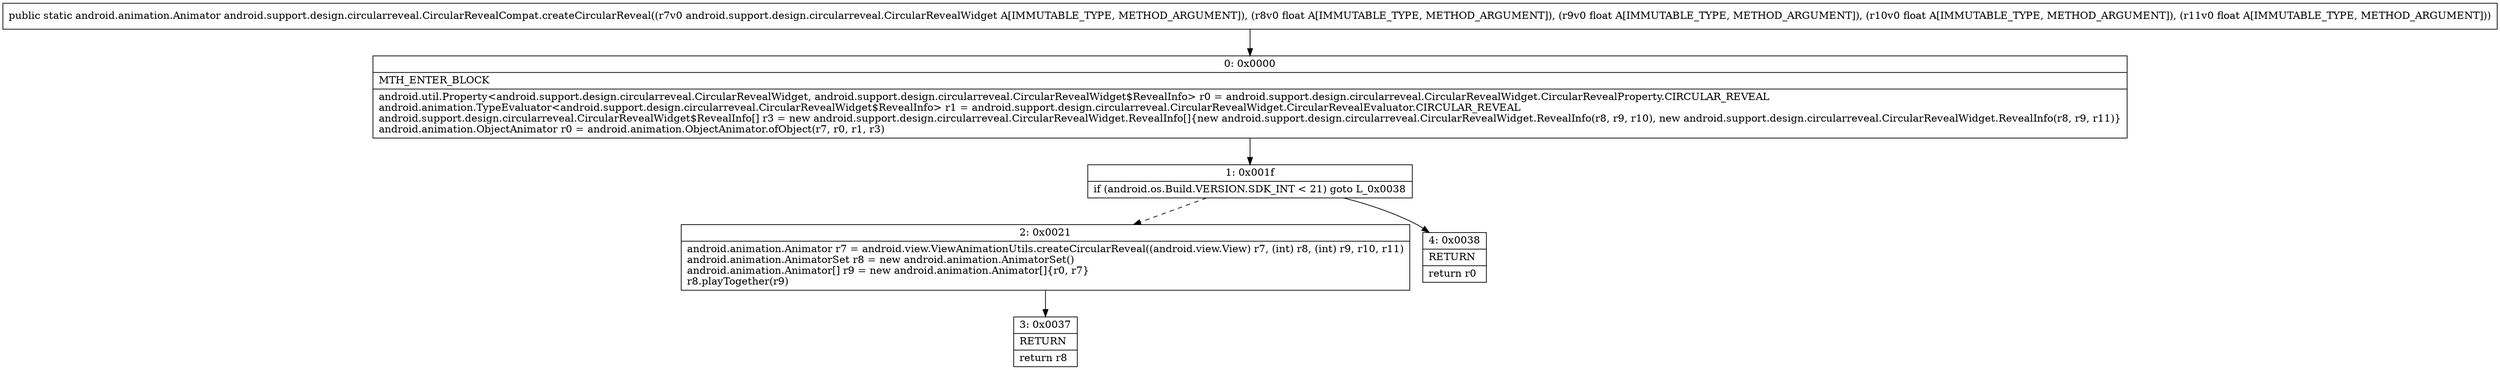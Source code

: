 digraph "CFG forandroid.support.design.circularreveal.CircularRevealCompat.createCircularReveal(Landroid\/support\/design\/circularreveal\/CircularRevealWidget;FFFF)Landroid\/animation\/Animator;" {
Node_0 [shape=record,label="{0\:\ 0x0000|MTH_ENTER_BLOCK\l|android.util.Property\<android.support.design.circularreveal.CircularRevealWidget, android.support.design.circularreveal.CircularRevealWidget$RevealInfo\> r0 = android.support.design.circularreveal.CircularRevealWidget.CircularRevealProperty.CIRCULAR_REVEAL\landroid.animation.TypeEvaluator\<android.support.design.circularreveal.CircularRevealWidget$RevealInfo\> r1 = android.support.design.circularreveal.CircularRevealWidget.CircularRevealEvaluator.CIRCULAR_REVEAL\landroid.support.design.circularreveal.CircularRevealWidget$RevealInfo[] r3 = new android.support.design.circularreveal.CircularRevealWidget.RevealInfo[]\{new android.support.design.circularreveal.CircularRevealWidget.RevealInfo(r8, r9, r10), new android.support.design.circularreveal.CircularRevealWidget.RevealInfo(r8, r9, r11)\}\landroid.animation.ObjectAnimator r0 = android.animation.ObjectAnimator.ofObject(r7, r0, r1, r3)\l}"];
Node_1 [shape=record,label="{1\:\ 0x001f|if (android.os.Build.VERSION.SDK_INT \< 21) goto L_0x0038\l}"];
Node_2 [shape=record,label="{2\:\ 0x0021|android.animation.Animator r7 = android.view.ViewAnimationUtils.createCircularReveal((android.view.View) r7, (int) r8, (int) r9, r10, r11)\landroid.animation.AnimatorSet r8 = new android.animation.AnimatorSet()\landroid.animation.Animator[] r9 = new android.animation.Animator[]\{r0, r7\}\lr8.playTogether(r9)\l}"];
Node_3 [shape=record,label="{3\:\ 0x0037|RETURN\l|return r8\l}"];
Node_4 [shape=record,label="{4\:\ 0x0038|RETURN\l|return r0\l}"];
MethodNode[shape=record,label="{public static android.animation.Animator android.support.design.circularreveal.CircularRevealCompat.createCircularReveal((r7v0 android.support.design.circularreveal.CircularRevealWidget A[IMMUTABLE_TYPE, METHOD_ARGUMENT]), (r8v0 float A[IMMUTABLE_TYPE, METHOD_ARGUMENT]), (r9v0 float A[IMMUTABLE_TYPE, METHOD_ARGUMENT]), (r10v0 float A[IMMUTABLE_TYPE, METHOD_ARGUMENT]), (r11v0 float A[IMMUTABLE_TYPE, METHOD_ARGUMENT])) }"];
MethodNode -> Node_0;
Node_0 -> Node_1;
Node_1 -> Node_2[style=dashed];
Node_1 -> Node_4;
Node_2 -> Node_3;
}

